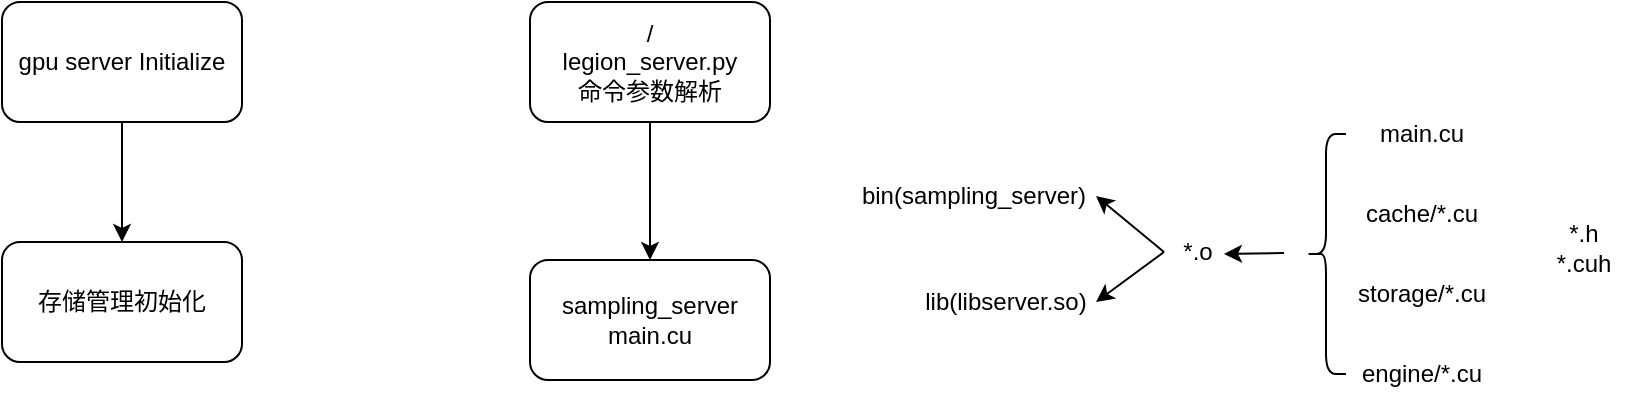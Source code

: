 <mxfile version="24.7.17">
  <diagram name="第 1 页" id="X0bGSsXVkm_eNpD6BviU">
    <mxGraphModel dx="928" dy="625" grid="0" gridSize="10" guides="1" tooltips="1" connect="1" arrows="1" fold="1" page="0" pageScale="1" pageWidth="827" pageHeight="1169" math="0" shadow="0">
      <root>
        <mxCell id="0" />
        <mxCell id="1" parent="0" />
        <mxCell id="joN8DTu-hvtdGFrbetuW-3" style="edgeStyle=orthogonalEdgeStyle;rounded=0;orthogonalLoop=1;jettySize=auto;html=1;exitX=0.5;exitY=1;exitDx=0;exitDy=0;entryX=0.5;entryY=0;entryDx=0;entryDy=0;" edge="1" parent="1" source="joN8DTu-hvtdGFrbetuW-1" target="joN8DTu-hvtdGFrbetuW-2">
          <mxGeometry relative="1" as="geometry" />
        </mxCell>
        <mxCell id="joN8DTu-hvtdGFrbetuW-1" value="&lt;div&gt;/&lt;/div&gt;legion_server.py&lt;div&gt;命令参数解析&lt;/div&gt;" style="rounded=1;whiteSpace=wrap;html=1;" vertex="1" parent="1">
          <mxGeometry x="391" y="69" width="120" height="60" as="geometry" />
        </mxCell>
        <mxCell id="joN8DTu-hvtdGFrbetuW-2" value="&lt;div&gt;&lt;span style=&quot;background-color: initial;&quot;&gt;sampling_server&lt;/span&gt;&lt;br&gt;&lt;/div&gt;&lt;div&gt;&lt;span style=&quot;background-color: initial;&quot;&gt;main.cu&lt;/span&gt;&lt;/div&gt;" style="rounded=1;whiteSpace=wrap;html=1;" vertex="1" parent="1">
          <mxGeometry x="391" y="198" width="120" height="60" as="geometry" />
        </mxCell>
        <mxCell id="joN8DTu-hvtdGFrbetuW-5" value="" style="shape=curlyBracket;whiteSpace=wrap;html=1;rounded=1;labelPosition=left;verticalLabelPosition=middle;align=right;verticalAlign=middle;" vertex="1" parent="1">
          <mxGeometry x="779" y="135" width="20" height="120" as="geometry" />
        </mxCell>
        <mxCell id="joN8DTu-hvtdGFrbetuW-6" value="main.cu" style="text;html=1;align=center;verticalAlign=middle;whiteSpace=wrap;rounded=0;" vertex="1" parent="1">
          <mxGeometry x="807" y="120" width="60" height="30" as="geometry" />
        </mxCell>
        <mxCell id="joN8DTu-hvtdGFrbetuW-7" value="cache/*.cu" style="text;html=1;align=center;verticalAlign=middle;whiteSpace=wrap;rounded=0;" vertex="1" parent="1">
          <mxGeometry x="807" y="160" width="60" height="30" as="geometry" />
        </mxCell>
        <mxCell id="joN8DTu-hvtdGFrbetuW-8" value="storage/*.cu" style="text;html=1;align=center;verticalAlign=middle;whiteSpace=wrap;rounded=0;" vertex="1" parent="1">
          <mxGeometry x="807" y="200" width="60" height="30" as="geometry" />
        </mxCell>
        <mxCell id="joN8DTu-hvtdGFrbetuW-9" value="engine/*.cu" style="text;html=1;align=center;verticalAlign=middle;whiteSpace=wrap;rounded=0;" vertex="1" parent="1">
          <mxGeometry x="807" y="240" width="60" height="30" as="geometry" />
        </mxCell>
        <mxCell id="joN8DTu-hvtdGFrbetuW-10" value="*.h&lt;div&gt;*.cuh&lt;/div&gt;" style="text;html=1;align=center;verticalAlign=middle;whiteSpace=wrap;rounded=0;" vertex="1" parent="1">
          <mxGeometry x="888" y="177" width="60" height="30" as="geometry" />
        </mxCell>
        <mxCell id="joN8DTu-hvtdGFrbetuW-13" value="" style="endArrow=classic;html=1;rounded=0;" edge="1" parent="1">
          <mxGeometry width="50" height="50" relative="1" as="geometry">
            <mxPoint x="768" y="194.5" as="sourcePoint" />
            <mxPoint x="738" y="195" as="targetPoint" />
          </mxGeometry>
        </mxCell>
        <mxCell id="joN8DTu-hvtdGFrbetuW-19" style="rounded=0;orthogonalLoop=1;jettySize=auto;html=1;exitX=0;exitY=0.5;exitDx=0;exitDy=0;entryX=1;entryY=0.5;entryDx=0;entryDy=0;" edge="1" parent="1" source="joN8DTu-hvtdGFrbetuW-14" target="joN8DTu-hvtdGFrbetuW-17">
          <mxGeometry relative="1" as="geometry" />
        </mxCell>
        <mxCell id="joN8DTu-hvtdGFrbetuW-20" style="rounded=0;orthogonalLoop=1;jettySize=auto;html=1;exitX=0;exitY=0.5;exitDx=0;exitDy=0;entryX=1;entryY=0.5;entryDx=0;entryDy=0;" edge="1" parent="1" source="joN8DTu-hvtdGFrbetuW-14" target="joN8DTu-hvtdGFrbetuW-18">
          <mxGeometry relative="1" as="geometry" />
        </mxCell>
        <mxCell id="joN8DTu-hvtdGFrbetuW-14" value="*.o" style="text;html=1;align=center;verticalAlign=middle;whiteSpace=wrap;rounded=0;" vertex="1" parent="1">
          <mxGeometry x="708" y="179" width="34" height="30" as="geometry" />
        </mxCell>
        <mxCell id="joN8DTu-hvtdGFrbetuW-17" value="bin(sampling_server)" style="text;html=1;align=center;verticalAlign=middle;whiteSpace=wrap;rounded=0;" vertex="1" parent="1">
          <mxGeometry x="552" y="151" width="122" height="30" as="geometry" />
        </mxCell>
        <mxCell id="joN8DTu-hvtdGFrbetuW-18" value="lib(libserver.so)" style="text;html=1;align=center;verticalAlign=middle;whiteSpace=wrap;rounded=0;" vertex="1" parent="1">
          <mxGeometry x="584" y="204" width="90" height="30" as="geometry" />
        </mxCell>
        <mxCell id="joN8DTu-hvtdGFrbetuW-23" style="edgeStyle=orthogonalEdgeStyle;rounded=0;orthogonalLoop=1;jettySize=auto;html=1;exitX=0.5;exitY=1;exitDx=0;exitDy=0;" edge="1" parent="1" source="joN8DTu-hvtdGFrbetuW-21" target="joN8DTu-hvtdGFrbetuW-22">
          <mxGeometry relative="1" as="geometry" />
        </mxCell>
        <mxCell id="joN8DTu-hvtdGFrbetuW-21" value="gpu server&amp;nbsp;&lt;span style=&quot;background-color: initial;&quot;&gt;Initialize&lt;/span&gt;" style="rounded=1;whiteSpace=wrap;html=1;" vertex="1" parent="1">
          <mxGeometry x="127" y="69" width="120" height="60" as="geometry" />
        </mxCell>
        <mxCell id="joN8DTu-hvtdGFrbetuW-22" value="存储管理初始化" style="rounded=1;whiteSpace=wrap;html=1;" vertex="1" parent="1">
          <mxGeometry x="127" y="189" width="120" height="60" as="geometry" />
        </mxCell>
      </root>
    </mxGraphModel>
  </diagram>
</mxfile>
